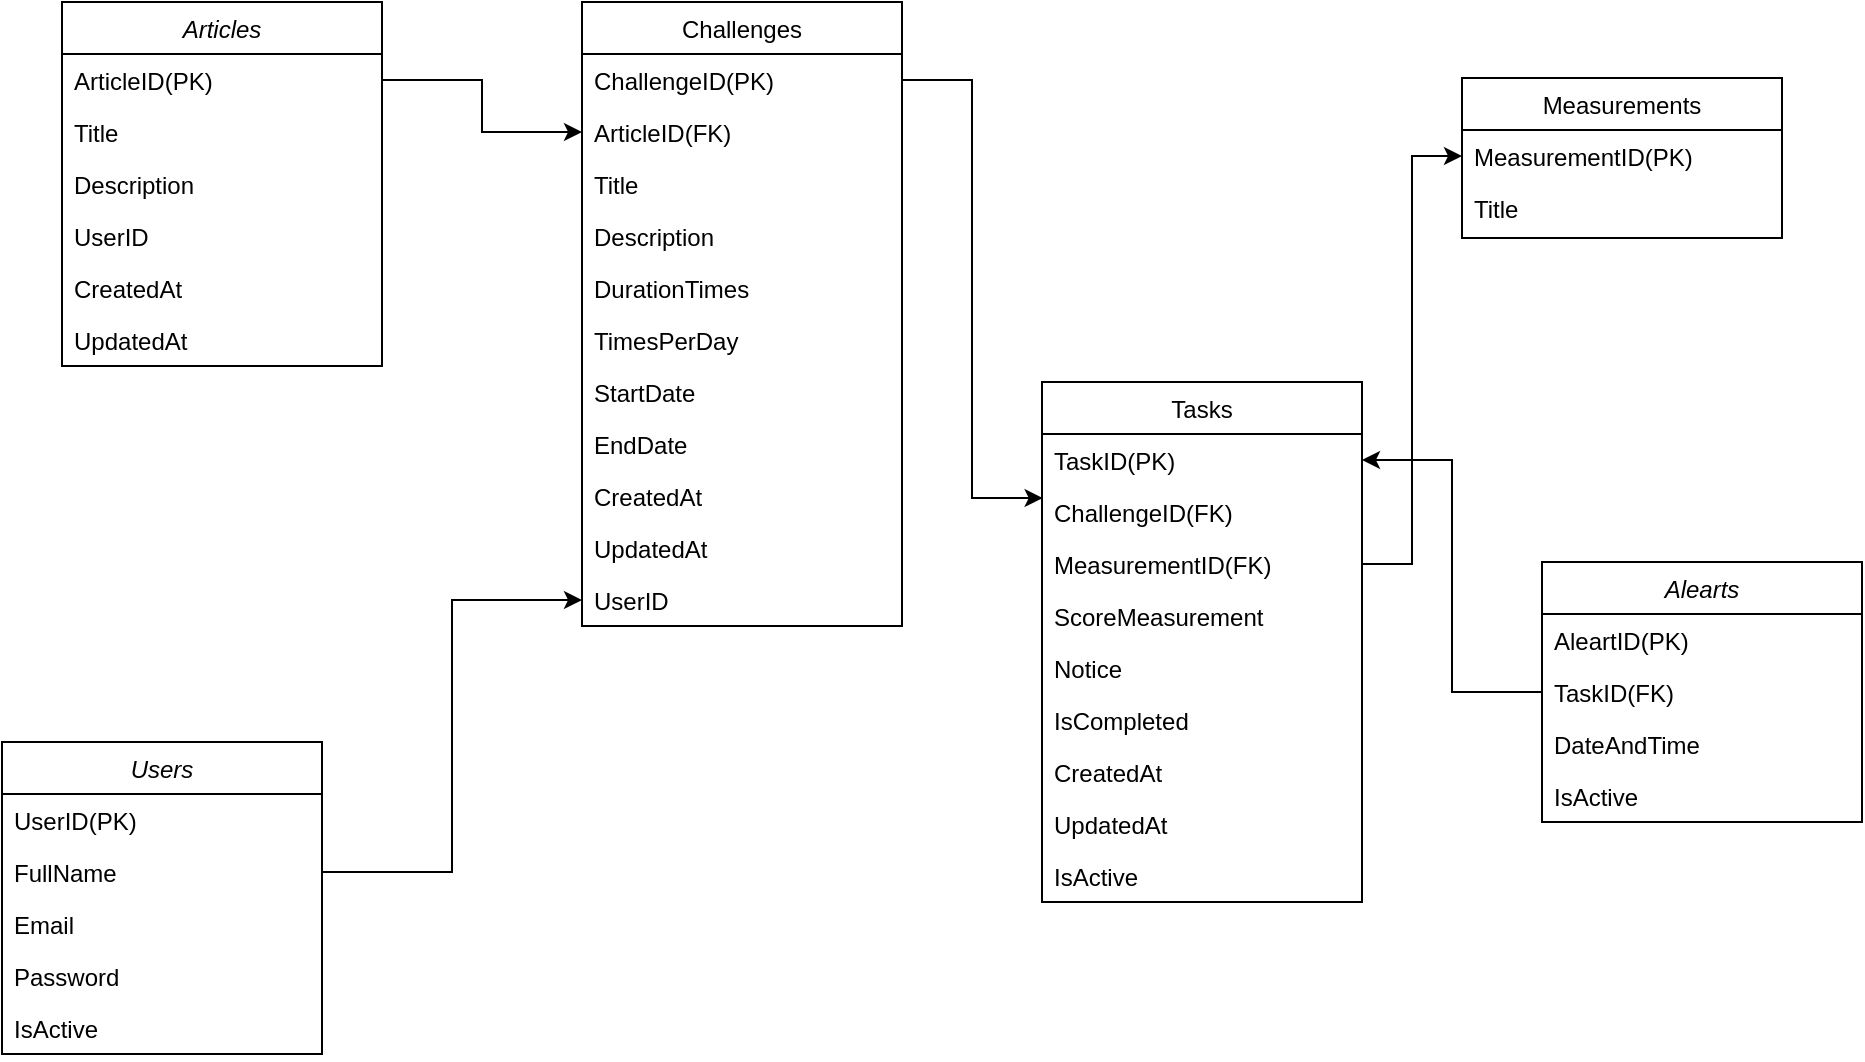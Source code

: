 <mxfile version="26.2.12">
  <diagram name="Page-1" id="AKfskaIVtoQk_53Rs3PC">
    <mxGraphModel dx="709" dy="322" grid="1" gridSize="10" guides="1" tooltips="1" connect="1" arrows="1" fold="1" page="1" pageScale="1" pageWidth="827" pageHeight="1169" math="0" shadow="0">
      <root>
        <mxCell id="0" />
        <mxCell id="1" parent="0" />
        <mxCell id="78PdkOfXNgcmryQTWX3u-1" value="Articles " style="swimlane;fontStyle=2;align=center;verticalAlign=top;childLayout=stackLayout;horizontal=1;startSize=26;horizontalStack=0;resizeParent=1;resizeLast=0;collapsible=1;marginBottom=0;rounded=0;shadow=0;strokeWidth=1;" parent="1" vertex="1">
          <mxGeometry x="220" y="110" width="160" height="182" as="geometry">
            <mxRectangle x="230" y="140" width="160" height="26" as="alternateBounds" />
          </mxGeometry>
        </mxCell>
        <mxCell id="78PdkOfXNgcmryQTWX3u-2" value="ArticleID(PK)" style="text;align=left;verticalAlign=top;spacingLeft=4;spacingRight=4;overflow=hidden;rotatable=0;points=[[0,0.5],[1,0.5]];portConstraint=eastwest;" parent="78PdkOfXNgcmryQTWX3u-1" vertex="1">
          <mxGeometry y="26" width="160" height="26" as="geometry" />
        </mxCell>
        <mxCell id="78PdkOfXNgcmryQTWX3u-3" value="Title" style="text;align=left;verticalAlign=top;spacingLeft=4;spacingRight=4;overflow=hidden;rotatable=0;points=[[0,0.5],[1,0.5]];portConstraint=eastwest;rounded=0;shadow=0;html=0;" parent="78PdkOfXNgcmryQTWX3u-1" vertex="1">
          <mxGeometry y="52" width="160" height="26" as="geometry" />
        </mxCell>
        <mxCell id="78PdkOfXNgcmryQTWX3u-47" value="Description" style="text;align=left;verticalAlign=top;spacingLeft=4;spacingRight=4;overflow=hidden;rotatable=0;points=[[0,0.5],[1,0.5]];portConstraint=eastwest;rounded=0;shadow=0;html=0;" parent="78PdkOfXNgcmryQTWX3u-1" vertex="1">
          <mxGeometry y="78" width="160" height="26" as="geometry" />
        </mxCell>
        <mxCell id="78PdkOfXNgcmryQTWX3u-4" value="UserID" style="text;align=left;verticalAlign=top;spacingLeft=4;spacingRight=4;overflow=hidden;rotatable=0;points=[[0,0.5],[1,0.5]];portConstraint=eastwest;rounded=0;shadow=0;html=0;" parent="78PdkOfXNgcmryQTWX3u-1" vertex="1">
          <mxGeometry y="104" width="160" height="26" as="geometry" />
        </mxCell>
        <mxCell id="78PdkOfXNgcmryQTWX3u-5" value="CreatedAt" style="text;align=left;verticalAlign=top;spacingLeft=4;spacingRight=4;overflow=hidden;rotatable=0;points=[[0,0.5],[1,0.5]];portConstraint=eastwest;rounded=0;shadow=0;html=0;" parent="78PdkOfXNgcmryQTWX3u-1" vertex="1">
          <mxGeometry y="130" width="160" height="26" as="geometry" />
        </mxCell>
        <mxCell id="78PdkOfXNgcmryQTWX3u-6" value="UpdatedAt" style="text;align=left;verticalAlign=top;spacingLeft=4;spacingRight=4;overflow=hidden;rotatable=0;points=[[0,0.5],[1,0.5]];portConstraint=eastwest;rounded=0;shadow=0;html=0;" parent="78PdkOfXNgcmryQTWX3u-1" vertex="1">
          <mxGeometry y="156" width="160" height="26" as="geometry" />
        </mxCell>
        <mxCell id="78PdkOfXNgcmryQTWX3u-7" value="Tasks" style="swimlane;fontStyle=0;align=center;verticalAlign=top;childLayout=stackLayout;horizontal=1;startSize=26;horizontalStack=0;resizeParent=1;resizeLast=0;collapsible=1;marginBottom=0;rounded=0;shadow=0;strokeWidth=1;" parent="1" vertex="1">
          <mxGeometry x="710" y="300" width="160" height="260" as="geometry">
            <mxRectangle x="130" y="380" width="160" height="26" as="alternateBounds" />
          </mxGeometry>
        </mxCell>
        <mxCell id="78PdkOfXNgcmryQTWX3u-8" value="TaskID(PK)" style="text;align=left;verticalAlign=top;spacingLeft=4;spacingRight=4;overflow=hidden;rotatable=0;points=[[0,0.5],[1,0.5]];portConstraint=eastwest;" parent="78PdkOfXNgcmryQTWX3u-7" vertex="1">
          <mxGeometry y="26" width="160" height="26" as="geometry" />
        </mxCell>
        <mxCell id="78PdkOfXNgcmryQTWX3u-9" value="ChallengeID(FK)" style="text;align=left;verticalAlign=top;spacingLeft=4;spacingRight=4;overflow=hidden;rotatable=0;points=[[0,0.5],[1,0.5]];portConstraint=eastwest;" parent="78PdkOfXNgcmryQTWX3u-7" vertex="1">
          <mxGeometry y="52" width="160" height="26" as="geometry" />
        </mxCell>
        <mxCell id="78PdkOfXNgcmryQTWX3u-10" value="MeasurementID(FK)" style="text;align=left;verticalAlign=top;spacingLeft=4;spacingRight=4;overflow=hidden;rotatable=0;points=[[0,0.5],[1,0.5]];portConstraint=eastwest;rounded=0;shadow=0;html=0;" parent="78PdkOfXNgcmryQTWX3u-7" vertex="1">
          <mxGeometry y="78" width="160" height="26" as="geometry" />
        </mxCell>
        <mxCell id="78PdkOfXNgcmryQTWX3u-11" value="ScoreMeasurement" style="text;align=left;verticalAlign=top;spacingLeft=4;spacingRight=4;overflow=hidden;rotatable=0;points=[[0,0.5],[1,0.5]];portConstraint=eastwest;rounded=0;shadow=0;html=0;" parent="78PdkOfXNgcmryQTWX3u-7" vertex="1">
          <mxGeometry y="104" width="160" height="26" as="geometry" />
        </mxCell>
        <mxCell id="78PdkOfXNgcmryQTWX3u-12" value="Notice" style="text;align=left;verticalAlign=top;spacingLeft=4;spacingRight=4;overflow=hidden;rotatable=0;points=[[0,0.5],[1,0.5]];portConstraint=eastwest;rounded=0;shadow=0;html=0;" parent="78PdkOfXNgcmryQTWX3u-7" vertex="1">
          <mxGeometry y="130" width="160" height="26" as="geometry" />
        </mxCell>
        <mxCell id="78PdkOfXNgcmryQTWX3u-13" value="IsCompleted" style="text;align=left;verticalAlign=top;spacingLeft=4;spacingRight=4;overflow=hidden;rotatable=0;points=[[0,0.5],[1,0.5]];portConstraint=eastwest;rounded=0;shadow=0;html=0;" parent="78PdkOfXNgcmryQTWX3u-7" vertex="1">
          <mxGeometry y="156" width="160" height="26" as="geometry" />
        </mxCell>
        <mxCell id="78PdkOfXNgcmryQTWX3u-14" value="CreatedAt" style="text;align=left;verticalAlign=top;spacingLeft=4;spacingRight=4;overflow=hidden;rotatable=0;points=[[0,0.5],[1,0.5]];portConstraint=eastwest;rounded=0;shadow=0;html=0;" parent="78PdkOfXNgcmryQTWX3u-7" vertex="1">
          <mxGeometry y="182" width="160" height="26" as="geometry" />
        </mxCell>
        <mxCell id="78PdkOfXNgcmryQTWX3u-15" value="UpdatedAt" style="text;align=left;verticalAlign=top;spacingLeft=4;spacingRight=4;overflow=hidden;rotatable=0;points=[[0,0.5],[1,0.5]];portConstraint=eastwest;rounded=0;shadow=0;html=0;" parent="78PdkOfXNgcmryQTWX3u-7" vertex="1">
          <mxGeometry y="208" width="160" height="26" as="geometry" />
        </mxCell>
        <mxCell id="78PdkOfXNgcmryQTWX3u-16" value="IsActive" style="text;align=left;verticalAlign=top;spacingLeft=4;spacingRight=4;overflow=hidden;rotatable=0;points=[[0,0.5],[1,0.5]];portConstraint=eastwest;rounded=0;shadow=0;html=0;" parent="78PdkOfXNgcmryQTWX3u-7" vertex="1">
          <mxGeometry y="234" width="160" height="26" as="geometry" />
        </mxCell>
        <mxCell id="78PdkOfXNgcmryQTWX3u-17" value="Measurements" style="swimlane;fontStyle=0;align=center;verticalAlign=top;childLayout=stackLayout;horizontal=1;startSize=26;horizontalStack=0;resizeParent=1;resizeLast=0;collapsible=1;marginBottom=0;rounded=0;shadow=0;strokeWidth=1;" parent="1" vertex="1">
          <mxGeometry x="920" y="148" width="160" height="80" as="geometry">
            <mxRectangle x="340" y="380" width="170" height="26" as="alternateBounds" />
          </mxGeometry>
        </mxCell>
        <mxCell id="78PdkOfXNgcmryQTWX3u-18" value="MeasurementID(PK)" style="text;align=left;verticalAlign=top;spacingLeft=4;spacingRight=4;overflow=hidden;rotatable=0;points=[[0,0.5],[1,0.5]];portConstraint=eastwest;rounded=0;shadow=0;html=0;" parent="78PdkOfXNgcmryQTWX3u-17" vertex="1">
          <mxGeometry y="26" width="160" height="26" as="geometry" />
        </mxCell>
        <mxCell id="78PdkOfXNgcmryQTWX3u-19" value="Title" style="text;align=left;verticalAlign=top;spacingLeft=4;spacingRight=4;overflow=hidden;rotatable=0;points=[[0,0.5],[1,0.5]];portConstraint=eastwest;rounded=0;shadow=0;html=0;" parent="78PdkOfXNgcmryQTWX3u-17" vertex="1">
          <mxGeometry y="52" width="160" height="26" as="geometry" />
        </mxCell>
        <mxCell id="78PdkOfXNgcmryQTWX3u-20" value="Challenges" style="swimlane;fontStyle=0;align=center;verticalAlign=top;childLayout=stackLayout;horizontal=1;startSize=26;horizontalStack=0;resizeParent=1;resizeLast=0;collapsible=1;marginBottom=0;rounded=0;shadow=0;strokeWidth=1;" parent="1" vertex="1">
          <mxGeometry x="480" y="110" width="160" height="312" as="geometry">
            <mxRectangle x="550" y="140" width="160" height="26" as="alternateBounds" />
          </mxGeometry>
        </mxCell>
        <mxCell id="78PdkOfXNgcmryQTWX3u-21" value="ChallengeID(PK)" style="text;align=left;verticalAlign=top;spacingLeft=4;spacingRight=4;overflow=hidden;rotatable=0;points=[[0,0.5],[1,0.5]];portConstraint=eastwest;" parent="78PdkOfXNgcmryQTWX3u-20" vertex="1">
          <mxGeometry y="26" width="160" height="26" as="geometry" />
        </mxCell>
        <mxCell id="78PdkOfXNgcmryQTWX3u-22" value="ArticleID(FK)" style="text;align=left;verticalAlign=top;spacingLeft=4;spacingRight=4;overflow=hidden;rotatable=0;points=[[0,0.5],[1,0.5]];portConstraint=eastwest;" parent="78PdkOfXNgcmryQTWX3u-20" vertex="1">
          <mxGeometry y="52" width="160" height="26" as="geometry" />
        </mxCell>
        <mxCell id="78PdkOfXNgcmryQTWX3u-23" value="Title" style="text;align=left;verticalAlign=top;spacingLeft=4;spacingRight=4;overflow=hidden;rotatable=0;points=[[0,0.5],[1,0.5]];portConstraint=eastwest;rounded=0;shadow=0;html=0;" parent="78PdkOfXNgcmryQTWX3u-20" vertex="1">
          <mxGeometry y="78" width="160" height="26" as="geometry" />
        </mxCell>
        <mxCell id="78PdkOfXNgcmryQTWX3u-24" value="Description" style="text;align=left;verticalAlign=top;spacingLeft=4;spacingRight=4;overflow=hidden;rotatable=0;points=[[0,0.5],[1,0.5]];portConstraint=eastwest;rounded=0;shadow=0;html=0;" parent="78PdkOfXNgcmryQTWX3u-20" vertex="1">
          <mxGeometry y="104" width="160" height="26" as="geometry" />
        </mxCell>
        <mxCell id="78PdkOfXNgcmryQTWX3u-50" value="DurationTimes" style="text;align=left;verticalAlign=top;spacingLeft=4;spacingRight=4;overflow=hidden;rotatable=0;points=[[0,0.5],[1,0.5]];portConstraint=eastwest;rounded=0;shadow=0;html=0;" parent="78PdkOfXNgcmryQTWX3u-20" vertex="1">
          <mxGeometry y="130" width="160" height="26" as="geometry" />
        </mxCell>
        <mxCell id="78PdkOfXNgcmryQTWX3u-48" value="TimesPerDay" style="text;align=left;verticalAlign=top;spacingLeft=4;spacingRight=4;overflow=hidden;rotatable=0;points=[[0,0.5],[1,0.5]];portConstraint=eastwest;rounded=0;shadow=0;html=0;" parent="78PdkOfXNgcmryQTWX3u-20" vertex="1">
          <mxGeometry y="156" width="160" height="26" as="geometry" />
        </mxCell>
        <mxCell id="78PdkOfXNgcmryQTWX3u-25" value="StartDate" style="text;align=left;verticalAlign=top;spacingLeft=4;spacingRight=4;overflow=hidden;rotatable=0;points=[[0,0.5],[1,0.5]];portConstraint=eastwest;rounded=0;shadow=0;html=0;" parent="78PdkOfXNgcmryQTWX3u-20" vertex="1">
          <mxGeometry y="182" width="160" height="26" as="geometry" />
        </mxCell>
        <mxCell id="78PdkOfXNgcmryQTWX3u-26" value="EndDate" style="text;align=left;verticalAlign=top;spacingLeft=4;spacingRight=4;overflow=hidden;rotatable=0;points=[[0,0.5],[1,0.5]];portConstraint=eastwest;rounded=0;shadow=0;html=0;" parent="78PdkOfXNgcmryQTWX3u-20" vertex="1">
          <mxGeometry y="208" width="160" height="26" as="geometry" />
        </mxCell>
        <mxCell id="78PdkOfXNgcmryQTWX3u-27" value="CreatedAt" style="text;align=left;verticalAlign=top;spacingLeft=4;spacingRight=4;overflow=hidden;rotatable=0;points=[[0,0.5],[1,0.5]];portConstraint=eastwest;rounded=0;shadow=0;html=0;" parent="78PdkOfXNgcmryQTWX3u-20" vertex="1">
          <mxGeometry y="234" width="160" height="26" as="geometry" />
        </mxCell>
        <mxCell id="78PdkOfXNgcmryQTWX3u-28" value="UpdatedAt" style="text;align=left;verticalAlign=top;spacingLeft=4;spacingRight=4;overflow=hidden;rotatable=0;points=[[0,0.5],[1,0.5]];portConstraint=eastwest;rounded=0;shadow=0;html=0;" parent="78PdkOfXNgcmryQTWX3u-20" vertex="1">
          <mxGeometry y="260" width="160" height="26" as="geometry" />
        </mxCell>
        <mxCell id="78PdkOfXNgcmryQTWX3u-29" value="UserID" style="text;align=left;verticalAlign=top;spacingLeft=4;spacingRight=4;overflow=hidden;rotatable=0;points=[[0,0.5],[1,0.5]];portConstraint=eastwest;rounded=0;shadow=0;html=0;" parent="78PdkOfXNgcmryQTWX3u-20" vertex="1">
          <mxGeometry y="286" width="160" height="26" as="geometry" />
        </mxCell>
        <mxCell id="78PdkOfXNgcmryQTWX3u-30" style="edgeStyle=orthogonalEdgeStyle;rounded=0;orthogonalLoop=1;jettySize=auto;html=1;entryX=0.002;entryY=0.231;entryDx=0;entryDy=0;entryPerimeter=0;" parent="1" source="78PdkOfXNgcmryQTWX3u-21" target="78PdkOfXNgcmryQTWX3u-9" edge="1">
          <mxGeometry relative="1" as="geometry" />
        </mxCell>
        <mxCell id="78PdkOfXNgcmryQTWX3u-31" style="edgeStyle=orthogonalEdgeStyle;rounded=0;orthogonalLoop=1;jettySize=auto;html=1;exitX=1;exitY=0.5;exitDx=0;exitDy=0;" parent="1" source="78PdkOfXNgcmryQTWX3u-10" target="78PdkOfXNgcmryQTWX3u-18" edge="1">
          <mxGeometry relative="1" as="geometry" />
        </mxCell>
        <mxCell id="78PdkOfXNgcmryQTWX3u-32" style="edgeStyle=orthogonalEdgeStyle;rounded=0;orthogonalLoop=1;jettySize=auto;html=1;" parent="1" source="78PdkOfXNgcmryQTWX3u-2" target="78PdkOfXNgcmryQTWX3u-22" edge="1">
          <mxGeometry relative="1" as="geometry" />
        </mxCell>
        <mxCell id="78PdkOfXNgcmryQTWX3u-33" value="Users" style="swimlane;fontStyle=2;align=center;verticalAlign=top;childLayout=stackLayout;horizontal=1;startSize=26;horizontalStack=0;resizeParent=1;resizeLast=0;collapsible=1;marginBottom=0;rounded=0;shadow=0;strokeWidth=1;" parent="1" vertex="1">
          <mxGeometry x="190" y="480" width="160" height="156" as="geometry">
            <mxRectangle x="230" y="140" width="160" height="26" as="alternateBounds" />
          </mxGeometry>
        </mxCell>
        <mxCell id="78PdkOfXNgcmryQTWX3u-34" value="UserID(PK)" style="text;align=left;verticalAlign=top;spacingLeft=4;spacingRight=4;overflow=hidden;rotatable=0;points=[[0,0.5],[1,0.5]];portConstraint=eastwest;" parent="78PdkOfXNgcmryQTWX3u-33" vertex="1">
          <mxGeometry y="26" width="160" height="26" as="geometry" />
        </mxCell>
        <mxCell id="78PdkOfXNgcmryQTWX3u-35" value="FullName" style="text;align=left;verticalAlign=top;spacingLeft=4;spacingRight=4;overflow=hidden;rotatable=0;points=[[0,0.5],[1,0.5]];portConstraint=eastwest;" parent="78PdkOfXNgcmryQTWX3u-33" vertex="1">
          <mxGeometry y="52" width="160" height="26" as="geometry" />
        </mxCell>
        <mxCell id="78PdkOfXNgcmryQTWX3u-36" value="Email" style="text;align=left;verticalAlign=top;spacingLeft=4;spacingRight=4;overflow=hidden;rotatable=0;points=[[0,0.5],[1,0.5]];portConstraint=eastwest;rounded=0;shadow=0;html=0;" parent="78PdkOfXNgcmryQTWX3u-33" vertex="1">
          <mxGeometry y="78" width="160" height="26" as="geometry" />
        </mxCell>
        <mxCell id="78PdkOfXNgcmryQTWX3u-37" value="Password" style="text;align=left;verticalAlign=top;spacingLeft=4;spacingRight=4;overflow=hidden;rotatable=0;points=[[0,0.5],[1,0.5]];portConstraint=eastwest;rounded=0;shadow=0;html=0;" parent="78PdkOfXNgcmryQTWX3u-33" vertex="1">
          <mxGeometry y="104" width="160" height="26" as="geometry" />
        </mxCell>
        <mxCell id="78PdkOfXNgcmryQTWX3u-38" value="IsActive" style="text;align=left;verticalAlign=top;spacingLeft=4;spacingRight=4;overflow=hidden;rotatable=0;points=[[0,0.5],[1,0.5]];portConstraint=eastwest;rounded=0;shadow=0;html=0;" parent="78PdkOfXNgcmryQTWX3u-33" vertex="1">
          <mxGeometry y="130" width="160" height="26" as="geometry" />
        </mxCell>
        <mxCell id="78PdkOfXNgcmryQTWX3u-39" style="edgeStyle=orthogonalEdgeStyle;rounded=0;orthogonalLoop=1;jettySize=auto;html=1;entryX=0;entryY=0.5;entryDx=0;entryDy=0;" parent="1" source="78PdkOfXNgcmryQTWX3u-35" target="78PdkOfXNgcmryQTWX3u-29" edge="1">
          <mxGeometry relative="1" as="geometry" />
        </mxCell>
        <mxCell id="78PdkOfXNgcmryQTWX3u-40" value="Alearts" style="swimlane;fontStyle=2;align=center;verticalAlign=top;childLayout=stackLayout;horizontal=1;startSize=26;horizontalStack=0;resizeParent=1;resizeLast=0;collapsible=1;marginBottom=0;rounded=0;shadow=0;strokeWidth=1;" parent="1" vertex="1">
          <mxGeometry x="960" y="390" width="160" height="130" as="geometry">
            <mxRectangle x="230" y="140" width="160" height="26" as="alternateBounds" />
          </mxGeometry>
        </mxCell>
        <mxCell id="78PdkOfXNgcmryQTWX3u-41" value="AleartID(PK)" style="text;align=left;verticalAlign=top;spacingLeft=4;spacingRight=4;overflow=hidden;rotatable=0;points=[[0,0.5],[1,0.5]];portConstraint=eastwest;" parent="78PdkOfXNgcmryQTWX3u-40" vertex="1">
          <mxGeometry y="26" width="160" height="26" as="geometry" />
        </mxCell>
        <mxCell id="78PdkOfXNgcmryQTWX3u-42" value="TaskID(FK)" style="text;align=left;verticalAlign=top;spacingLeft=4;spacingRight=4;overflow=hidden;rotatable=0;points=[[0,0.5],[1,0.5]];portConstraint=eastwest;rounded=0;shadow=0;html=0;" parent="78PdkOfXNgcmryQTWX3u-40" vertex="1">
          <mxGeometry y="52" width="160" height="26" as="geometry" />
        </mxCell>
        <mxCell id="78PdkOfXNgcmryQTWX3u-43" value="DateAndTime" style="text;align=left;verticalAlign=top;spacingLeft=4;spacingRight=4;overflow=hidden;rotatable=0;points=[[0,0.5],[1,0.5]];portConstraint=eastwest;rounded=0;shadow=0;html=0;" parent="78PdkOfXNgcmryQTWX3u-40" vertex="1">
          <mxGeometry y="78" width="160" height="26" as="geometry" />
        </mxCell>
        <mxCell id="78PdkOfXNgcmryQTWX3u-44" value="IsActive" style="text;align=left;verticalAlign=top;spacingLeft=4;spacingRight=4;overflow=hidden;rotatable=0;points=[[0,0.5],[1,0.5]];portConstraint=eastwest;rounded=0;shadow=0;html=0;" parent="78PdkOfXNgcmryQTWX3u-40" vertex="1">
          <mxGeometry y="104" width="160" height="26" as="geometry" />
        </mxCell>
        <mxCell id="78PdkOfXNgcmryQTWX3u-45" style="edgeStyle=orthogonalEdgeStyle;rounded=0;orthogonalLoop=1;jettySize=auto;html=1;entryX=1;entryY=0.5;entryDx=0;entryDy=0;" parent="1" source="78PdkOfXNgcmryQTWX3u-42" target="78PdkOfXNgcmryQTWX3u-8" edge="1">
          <mxGeometry relative="1" as="geometry" />
        </mxCell>
      </root>
    </mxGraphModel>
  </diagram>
</mxfile>
